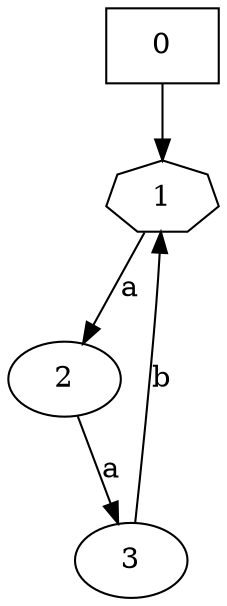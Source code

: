 digraph A { 
0[ shape = "box" ];
1[ shape = "septagon" ];
0 -> 1;
1 -> 2[ label = "a "];
2 -> 3[ label = "a "];
3 -> 1[ label = "b "];
 } 
